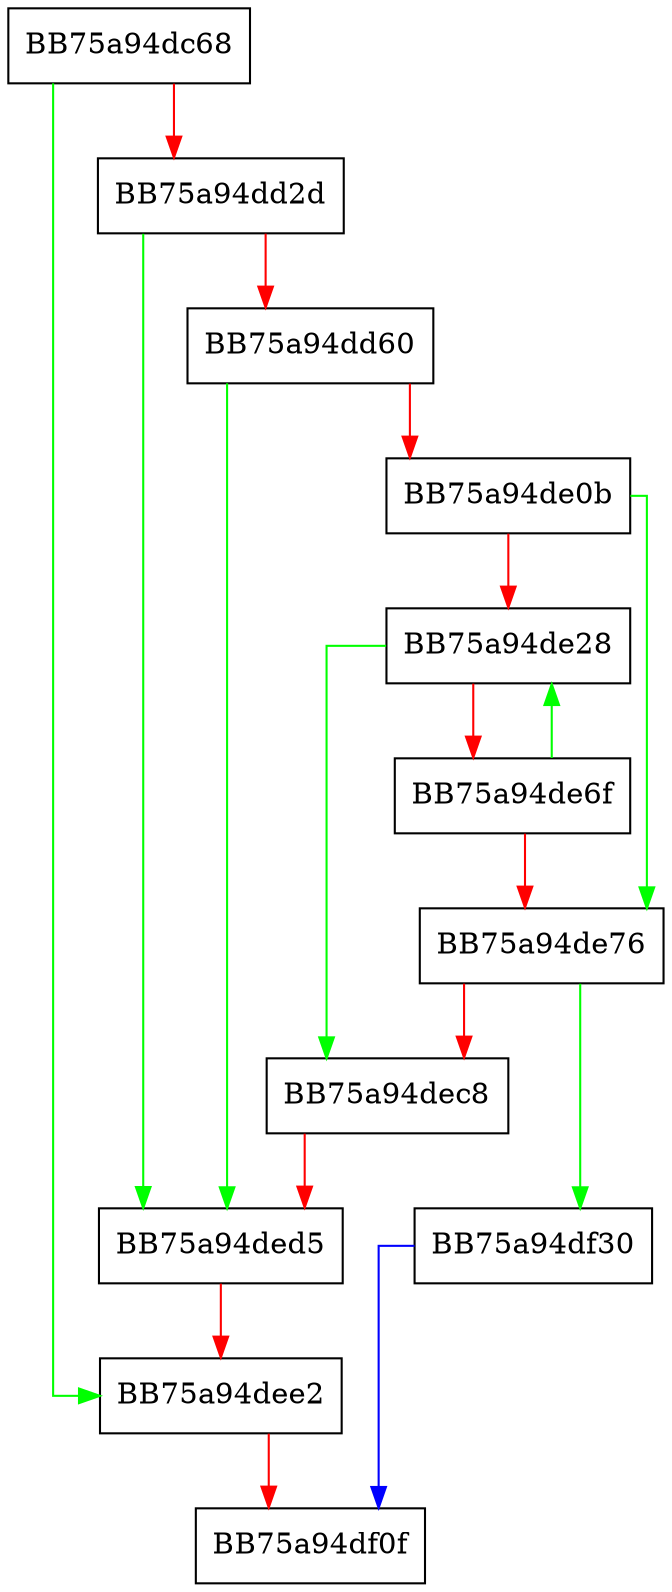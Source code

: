 digraph _database_import_dll_info {
  node [shape="box"];
  graph [splines=ortho];
  BB75a94dc68 -> BB75a94dee2 [color="green"];
  BB75a94dc68 -> BB75a94dd2d [color="red"];
  BB75a94dd2d -> BB75a94ded5 [color="green"];
  BB75a94dd2d -> BB75a94dd60 [color="red"];
  BB75a94dd60 -> BB75a94ded5 [color="green"];
  BB75a94dd60 -> BB75a94de0b [color="red"];
  BB75a94de0b -> BB75a94de76 [color="green"];
  BB75a94de0b -> BB75a94de28 [color="red"];
  BB75a94de28 -> BB75a94dec8 [color="green"];
  BB75a94de28 -> BB75a94de6f [color="red"];
  BB75a94de6f -> BB75a94de28 [color="green"];
  BB75a94de6f -> BB75a94de76 [color="red"];
  BB75a94de76 -> BB75a94df30 [color="green"];
  BB75a94de76 -> BB75a94dec8 [color="red"];
  BB75a94dec8 -> BB75a94ded5 [color="red"];
  BB75a94ded5 -> BB75a94dee2 [color="red"];
  BB75a94dee2 -> BB75a94df0f [color="red"];
  BB75a94df30 -> BB75a94df0f [color="blue"];
}